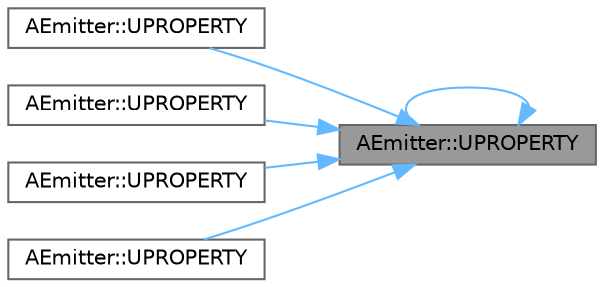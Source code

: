 digraph "AEmitter::UPROPERTY"
{
 // INTERACTIVE_SVG=YES
 // LATEX_PDF_SIZE
  bgcolor="transparent";
  edge [fontname=Helvetica,fontsize=10,labelfontname=Helvetica,labelfontsize=10];
  node [fontname=Helvetica,fontsize=10,shape=box,height=0.2,width=0.4];
  rankdir="RL";
  Node1 [id="Node000001",label="AEmitter::UPROPERTY",height=0.2,width=0.4,color="gray40", fillcolor="grey60", style="filled", fontcolor="black",tooltip=" "];
  Node1 -> Node2 [id="edge1_Node000001_Node000002",dir="back",color="steelblue1",style="solid",tooltip=" "];
  Node2 [id="Node000002",label="AEmitter::UPROPERTY",height=0.2,width=0.4,color="grey40", fillcolor="white", style="filled",URL="$df/dce/classAEmitter.html#a324194fa8a18d42d8a23ec99713f0da3",tooltip=" "];
  Node1 -> Node3 [id="edge2_Node000001_Node000003",dir="back",color="steelblue1",style="solid",tooltip=" "];
  Node3 [id="Node000003",label="AEmitter::UPROPERTY",height=0.2,width=0.4,color="grey40", fillcolor="white", style="filled",URL="$df/dce/classAEmitter.html#a2a5ddb2216b60dd3de07cfa474f76b19",tooltip=" "];
  Node1 -> Node4 [id="edge3_Node000001_Node000004",dir="back",color="steelblue1",style="solid",tooltip=" "];
  Node4 [id="Node000004",label="AEmitter::UPROPERTY",height=0.2,width=0.4,color="grey40", fillcolor="white", style="filled",URL="$df/dce/classAEmitter.html#a20fda64e08749c5c15085e715233be00",tooltip=" "];
  Node1 -> Node5 [id="edge4_Node000001_Node000005",dir="back",color="steelblue1",style="solid",tooltip=" "];
  Node5 [id="Node000005",label="AEmitter::UPROPERTY",height=0.2,width=0.4,color="grey40", fillcolor="white", style="filled",URL="$df/dce/classAEmitter.html#a4c371cd34923110275d8d01500354c02",tooltip="used to update status of toggleable level placed emitters on clients"];
  Node1 -> Node1 [id="edge5_Node000001_Node000001",dir="back",color="steelblue1",style="solid",tooltip=" "];
}
